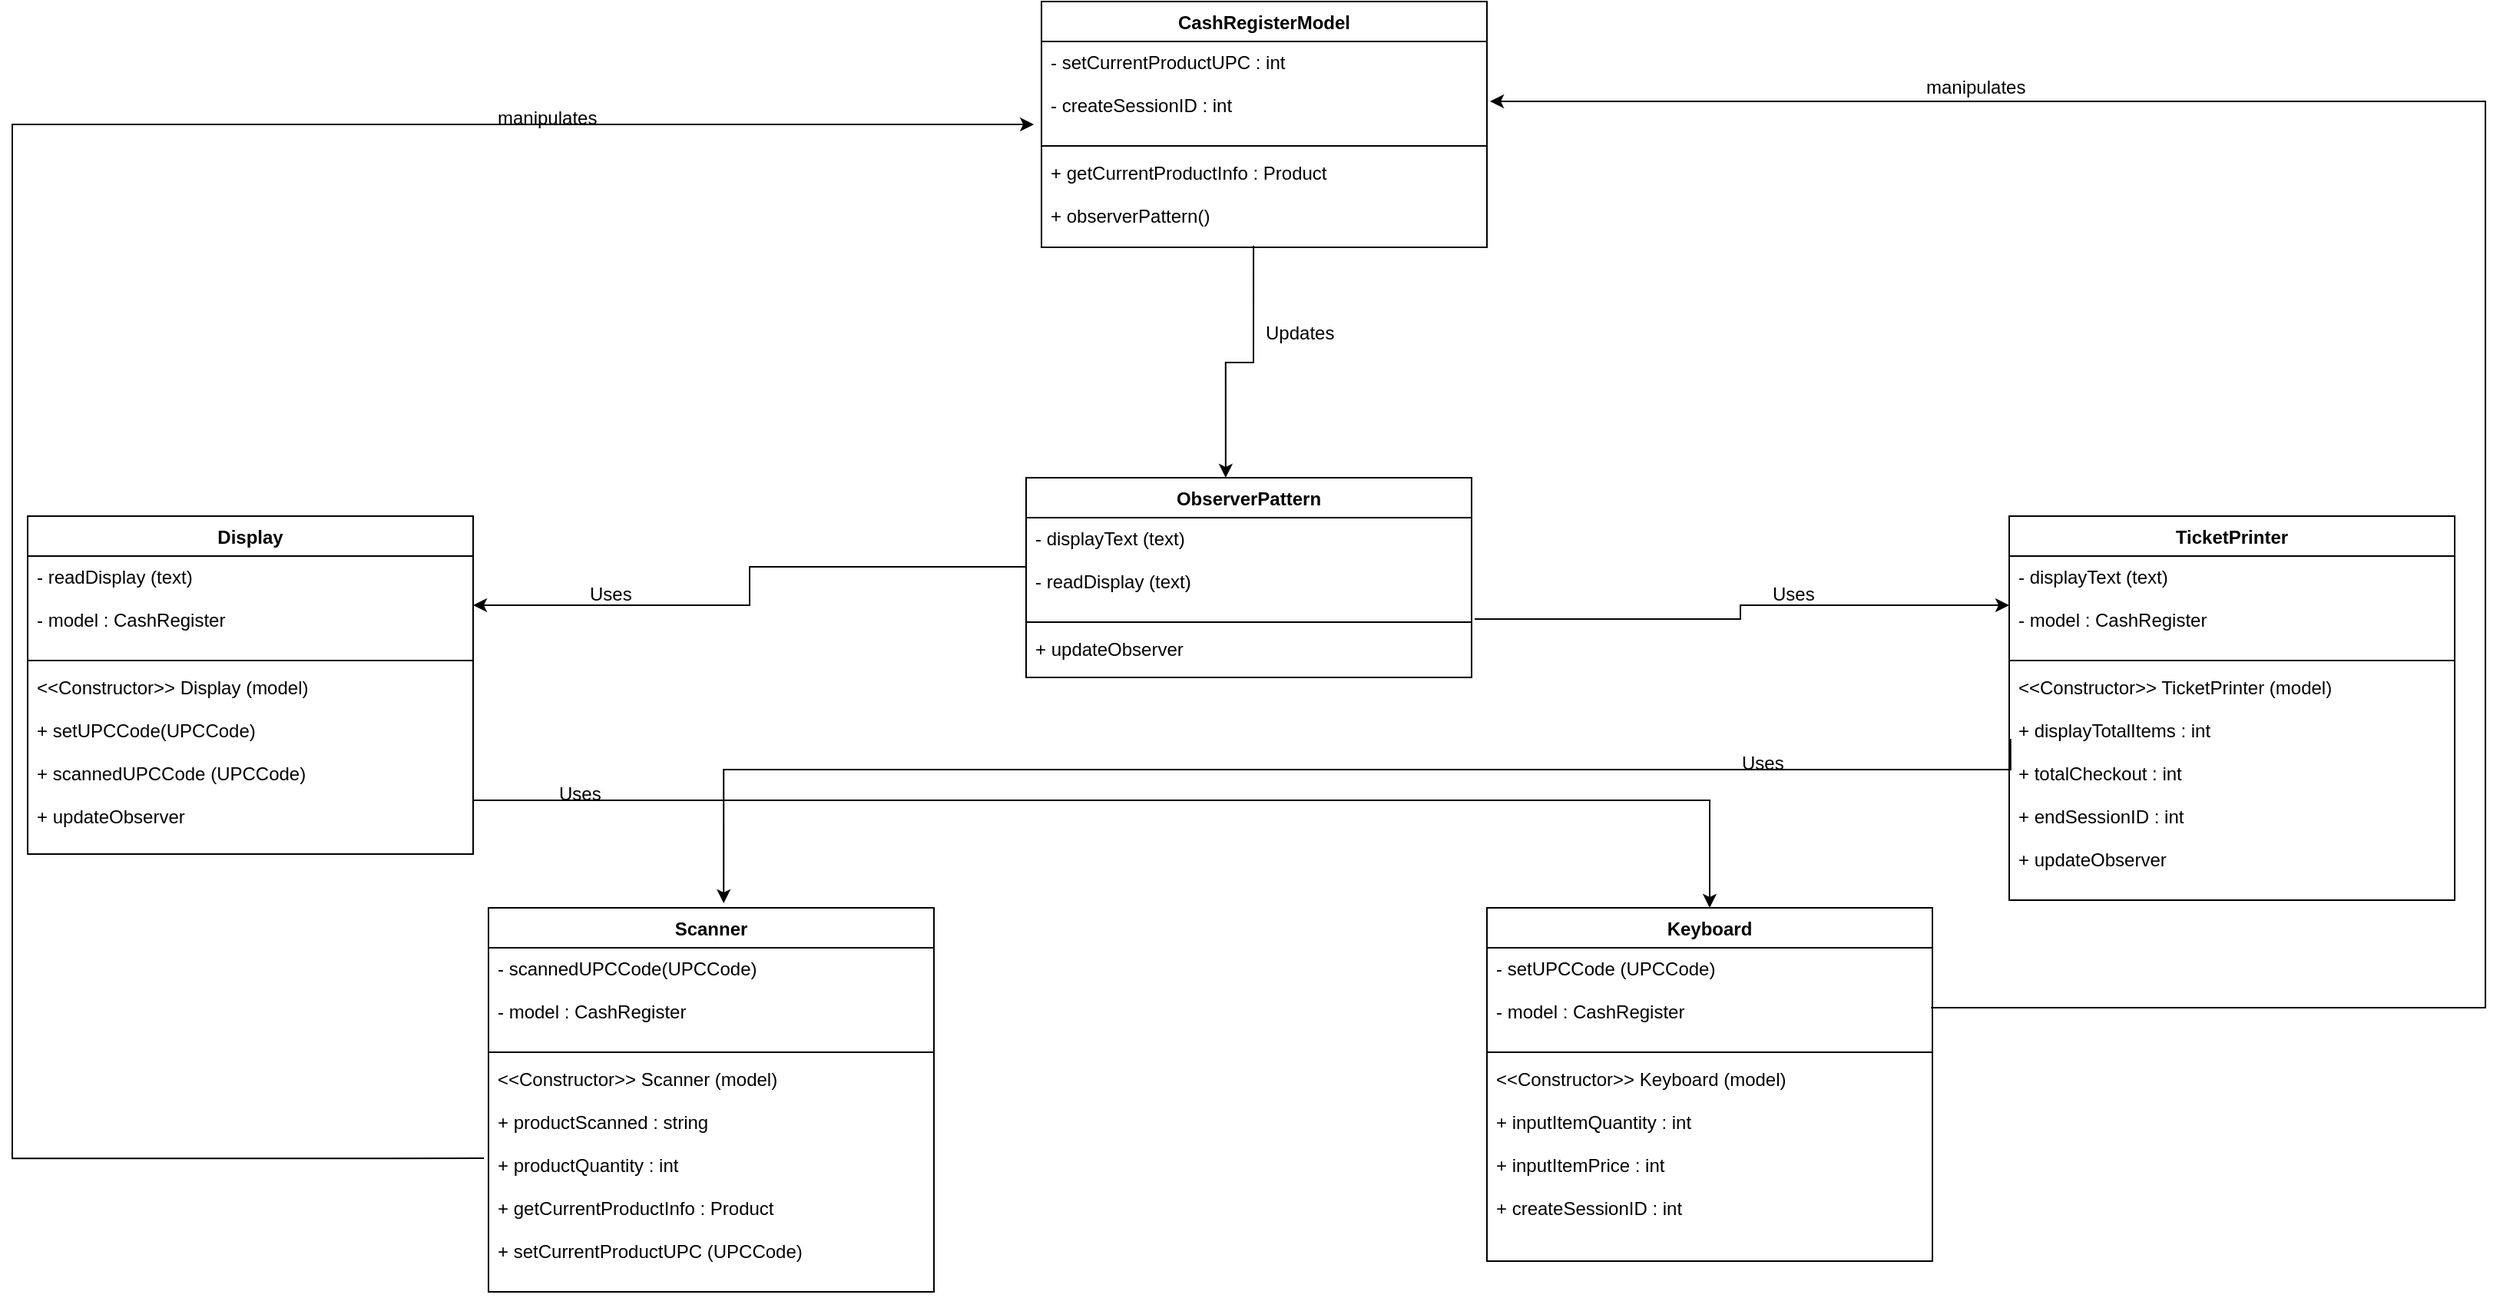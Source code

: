 <mxfile version="15.4.3" type="device"><diagram id="C5RBs43oDa-KdzZeNtuy" name="Page-1"><mxGraphModel dx="2302" dy="1122" grid="1" gridSize="10" guides="1" tooltips="1" connect="1" arrows="1" fold="1" page="1" pageScale="1" pageWidth="827" pageHeight="1169" math="0" shadow="0"><root><mxCell id="WIyWlLk6GJQsqaUBKTNV-0"/><mxCell id="WIyWlLk6GJQsqaUBKTNV-1" parent="WIyWlLk6GJQsqaUBKTNV-0"/><mxCell id="pQvituzcph7t1b5NVukz-0" value="CashRegisterModel" style="swimlane;fontStyle=1;align=center;verticalAlign=top;childLayout=stackLayout;horizontal=1;startSize=26;horizontalStack=0;resizeParent=1;resizeParentMax=0;resizeLast=0;collapsible=1;marginBottom=0;" vertex="1" parent="WIyWlLk6GJQsqaUBKTNV-1"><mxGeometry x="700" y="40" width="290" height="160" as="geometry"/></mxCell><mxCell id="pQvituzcph7t1b5NVukz-1" value="- setCurrentProductUPC : int &#10;&#10;- createSessionID : int " style="text;strokeColor=none;fillColor=none;align=left;verticalAlign=top;spacingLeft=4;spacingRight=4;overflow=hidden;rotatable=0;points=[[0,0.5],[1,0.5]];portConstraint=eastwest;" vertex="1" parent="pQvituzcph7t1b5NVukz-0"><mxGeometry y="26" width="290" height="64" as="geometry"/></mxCell><mxCell id="pQvituzcph7t1b5NVukz-2" value="" style="line;strokeWidth=1;fillColor=none;align=left;verticalAlign=middle;spacingTop=-1;spacingLeft=3;spacingRight=3;rotatable=0;labelPosition=right;points=[];portConstraint=eastwest;" vertex="1" parent="pQvituzcph7t1b5NVukz-0"><mxGeometry y="90" width="290" height="8" as="geometry"/></mxCell><mxCell id="pQvituzcph7t1b5NVukz-3" value="+ getCurrentProductInfo : Product&#10;&#10;+ observerPattern()" style="text;strokeColor=none;fillColor=none;align=left;verticalAlign=top;spacingLeft=4;spacingRight=4;overflow=hidden;rotatable=0;points=[[0,0.5],[1,0.5]];portConstraint=eastwest;" vertex="1" parent="pQvituzcph7t1b5NVukz-0"><mxGeometry y="98" width="290" height="62" as="geometry"/></mxCell><mxCell id="pQvituzcph7t1b5NVukz-4" value="Display" style="swimlane;fontStyle=1;align=center;verticalAlign=top;childLayout=stackLayout;horizontal=1;startSize=26;horizontalStack=0;resizeParent=1;resizeParentMax=0;resizeLast=0;collapsible=1;marginBottom=0;" vertex="1" parent="WIyWlLk6GJQsqaUBKTNV-1"><mxGeometry x="40" y="375" width="290" height="220" as="geometry"/></mxCell><mxCell id="pQvituzcph7t1b5NVukz-5" value="- readDisplay (text)&#10;&#10;- model : CashRegister" style="text;strokeColor=none;fillColor=none;align=left;verticalAlign=top;spacingLeft=4;spacingRight=4;overflow=hidden;rotatable=0;points=[[0,0.5],[1,0.5]];portConstraint=eastwest;" vertex="1" parent="pQvituzcph7t1b5NVukz-4"><mxGeometry y="26" width="290" height="64" as="geometry"/></mxCell><mxCell id="pQvituzcph7t1b5NVukz-6" value="" style="line;strokeWidth=1;fillColor=none;align=left;verticalAlign=middle;spacingTop=-1;spacingLeft=3;spacingRight=3;rotatable=0;labelPosition=right;points=[];portConstraint=eastwest;" vertex="1" parent="pQvituzcph7t1b5NVukz-4"><mxGeometry y="90" width="290" height="8" as="geometry"/></mxCell><mxCell id="pQvituzcph7t1b5NVukz-7" value="&lt;&lt;Constructor&gt;&gt; Display (model)&#10;&#10;+ setUPCCode(UPCCode)&#10;&#10;+ scannedUPCCode (UPCCode)&#10;&#10;+ updateObserver" style="text;strokeColor=none;fillColor=none;align=left;verticalAlign=top;spacingLeft=4;spacingRight=4;overflow=hidden;rotatable=0;points=[[0,0.5],[1,0.5]];portConstraint=eastwest;" vertex="1" parent="pQvituzcph7t1b5NVukz-4"><mxGeometry y="98" width="290" height="122" as="geometry"/></mxCell><mxCell id="pQvituzcph7t1b5NVukz-8" value="TicketPrinter" style="swimlane;fontStyle=1;align=center;verticalAlign=top;childLayout=stackLayout;horizontal=1;startSize=26;horizontalStack=0;resizeParent=1;resizeParentMax=0;resizeLast=0;collapsible=1;marginBottom=0;" vertex="1" parent="WIyWlLk6GJQsqaUBKTNV-1"><mxGeometry x="1330" y="375" width="290" height="250" as="geometry"/></mxCell><mxCell id="pQvituzcph7t1b5NVukz-9" value="- displayText (text)&#10;&#10;- model : CashRegister" style="text;strokeColor=none;fillColor=none;align=left;verticalAlign=top;spacingLeft=4;spacingRight=4;overflow=hidden;rotatable=0;points=[[0,0.5],[1,0.5]];portConstraint=eastwest;" vertex="1" parent="pQvituzcph7t1b5NVukz-8"><mxGeometry y="26" width="290" height="64" as="geometry"/></mxCell><mxCell id="pQvituzcph7t1b5NVukz-10" value="" style="line;strokeWidth=1;fillColor=none;align=left;verticalAlign=middle;spacingTop=-1;spacingLeft=3;spacingRight=3;rotatable=0;labelPosition=right;points=[];portConstraint=eastwest;" vertex="1" parent="pQvituzcph7t1b5NVukz-8"><mxGeometry y="90" width="290" height="8" as="geometry"/></mxCell><mxCell id="pQvituzcph7t1b5NVukz-11" value="&lt;&lt;Constructor&gt;&gt; TicketPrinter (model)&#10;&#10;+ displayTotalItems : int&#10;&#10;+ totalCheckout : int&#10;&#10;+ endSessionID : int&#10;&#10;+ updateObserver &#10;" style="text;strokeColor=none;fillColor=none;align=left;verticalAlign=top;spacingLeft=4;spacingRight=4;overflow=hidden;rotatable=0;points=[[0,0.5],[1,0.5]];portConstraint=eastwest;" vertex="1" parent="pQvituzcph7t1b5NVukz-8"><mxGeometry y="98" width="290" height="152" as="geometry"/></mxCell><mxCell id="pQvituzcph7t1b5NVukz-12" value="Scanner" style="swimlane;fontStyle=1;align=center;verticalAlign=top;childLayout=stackLayout;horizontal=1;startSize=26;horizontalStack=0;resizeParent=1;resizeParentMax=0;resizeLast=0;collapsible=1;marginBottom=0;" vertex="1" parent="WIyWlLk6GJQsqaUBKTNV-1"><mxGeometry x="340" y="630" width="290" height="250" as="geometry"/></mxCell><mxCell id="pQvituzcph7t1b5NVukz-13" value="- scannedUPCCode(UPCCode)&#10;&#10;- model : CashRegister" style="text;strokeColor=none;fillColor=none;align=left;verticalAlign=top;spacingLeft=4;spacingRight=4;overflow=hidden;rotatable=0;points=[[0,0.5],[1,0.5]];portConstraint=eastwest;" vertex="1" parent="pQvituzcph7t1b5NVukz-12"><mxGeometry y="26" width="290" height="64" as="geometry"/></mxCell><mxCell id="pQvituzcph7t1b5NVukz-14" value="" style="line;strokeWidth=1;fillColor=none;align=left;verticalAlign=middle;spacingTop=-1;spacingLeft=3;spacingRight=3;rotatable=0;labelPosition=right;points=[];portConstraint=eastwest;" vertex="1" parent="pQvituzcph7t1b5NVukz-12"><mxGeometry y="90" width="290" height="8" as="geometry"/></mxCell><mxCell id="pQvituzcph7t1b5NVukz-15" value="&lt;&lt;Constructor&gt;&gt; Scanner (model)&#10;&#10;+ productScanned : string&#10;&#10;+ productQuantity : int&#10;&#10;+ getCurrentProductInfo : Product&#10;&#10;+ setCurrentProductUPC (UPCCode)" style="text;strokeColor=none;fillColor=none;align=left;verticalAlign=top;spacingLeft=4;spacingRight=4;overflow=hidden;rotatable=0;points=[[0,0.5],[1,0.5]];portConstraint=eastwest;" vertex="1" parent="pQvituzcph7t1b5NVukz-12"><mxGeometry y="98" width="290" height="152" as="geometry"/></mxCell><mxCell id="pQvituzcph7t1b5NVukz-16" value="Keyboard" style="swimlane;fontStyle=1;align=center;verticalAlign=top;childLayout=stackLayout;horizontal=1;startSize=26;horizontalStack=0;resizeParent=1;resizeParentMax=0;resizeLast=0;collapsible=1;marginBottom=0;" vertex="1" parent="WIyWlLk6GJQsqaUBKTNV-1"><mxGeometry x="990" y="630" width="290" height="230" as="geometry"/></mxCell><mxCell id="pQvituzcph7t1b5NVukz-17" value="- setUPCCode (UPCCode)&#10;&#10;- model : CashRegister" style="text;strokeColor=none;fillColor=none;align=left;verticalAlign=top;spacingLeft=4;spacingRight=4;overflow=hidden;rotatable=0;points=[[0,0.5],[1,0.5]];portConstraint=eastwest;" vertex="1" parent="pQvituzcph7t1b5NVukz-16"><mxGeometry y="26" width="290" height="64" as="geometry"/></mxCell><mxCell id="pQvituzcph7t1b5NVukz-18" value="" style="line;strokeWidth=1;fillColor=none;align=left;verticalAlign=middle;spacingTop=-1;spacingLeft=3;spacingRight=3;rotatable=0;labelPosition=right;points=[];portConstraint=eastwest;" vertex="1" parent="pQvituzcph7t1b5NVukz-16"><mxGeometry y="90" width="290" height="8" as="geometry"/></mxCell><mxCell id="pQvituzcph7t1b5NVukz-19" value="&lt;&lt;Constructor&gt;&gt; Keyboard (model)&#10;&#10;+ inputItemQuantity : int&#10;&#10;+ inputItemPrice : int &#10;&#10;+ createSessionID : int &#10;" style="text;strokeColor=none;fillColor=none;align=left;verticalAlign=top;spacingLeft=4;spacingRight=4;overflow=hidden;rotatable=0;points=[[0,0.5],[1,0.5]];portConstraint=eastwest;" vertex="1" parent="pQvituzcph7t1b5NVukz-16"><mxGeometry y="98" width="290" height="132" as="geometry"/></mxCell><mxCell id="pQvituzcph7t1b5NVukz-20" value="ObserverPattern" style="swimlane;fontStyle=1;align=center;verticalAlign=top;childLayout=stackLayout;horizontal=1;startSize=26;horizontalStack=0;resizeParent=1;resizeParentMax=0;resizeLast=0;collapsible=1;marginBottom=0;" vertex="1" parent="WIyWlLk6GJQsqaUBKTNV-1"><mxGeometry x="690" y="350" width="290" height="130" as="geometry"/></mxCell><mxCell id="pQvituzcph7t1b5NVukz-21" value="- displayText (text)&#10;&#10;- readDisplay (text)" style="text;strokeColor=none;fillColor=none;align=left;verticalAlign=top;spacingLeft=4;spacingRight=4;overflow=hidden;rotatable=0;points=[[0,0.5],[1,0.5]];portConstraint=eastwest;" vertex="1" parent="pQvituzcph7t1b5NVukz-20"><mxGeometry y="26" width="290" height="64" as="geometry"/></mxCell><mxCell id="pQvituzcph7t1b5NVukz-22" value="" style="line;strokeWidth=1;fillColor=none;align=left;verticalAlign=middle;spacingTop=-1;spacingLeft=3;spacingRight=3;rotatable=0;labelPosition=right;points=[];portConstraint=eastwest;" vertex="1" parent="pQvituzcph7t1b5NVukz-20"><mxGeometry y="90" width="290" height="8" as="geometry"/></mxCell><mxCell id="pQvituzcph7t1b5NVukz-23" value="+ updateObserver " style="text;strokeColor=none;fillColor=none;align=left;verticalAlign=top;spacingLeft=4;spacingRight=4;overflow=hidden;rotatable=0;points=[[0,0.5],[1,0.5]];portConstraint=eastwest;" vertex="1" parent="pQvituzcph7t1b5NVukz-20"><mxGeometry y="98" width="290" height="32" as="geometry"/></mxCell><mxCell id="pQvituzcph7t1b5NVukz-28" value="" style="endArrow=classic;html=1;rounded=0;edgeStyle=orthogonalEdgeStyle;exitX=0.476;exitY=0.984;exitDx=0;exitDy=0;exitPerimeter=0;entryX=0.448;entryY=0;entryDx=0;entryDy=0;entryPerimeter=0;" edge="1" parent="WIyWlLk6GJQsqaUBKTNV-1" source="pQvituzcph7t1b5NVukz-3" target="pQvituzcph7t1b5NVukz-20"><mxGeometry width="50" height="50" relative="1" as="geometry"><mxPoint x="820" y="280" as="sourcePoint"/><mxPoint x="870" y="230" as="targetPoint"/></mxGeometry></mxCell><mxCell id="pQvituzcph7t1b5NVukz-26" value="" style="endArrow=classic;html=1;rounded=0;edgeStyle=orthogonalEdgeStyle;exitX=1.007;exitY=1.031;exitDx=0;exitDy=0;exitPerimeter=0;" edge="1" parent="WIyWlLk6GJQsqaUBKTNV-1" source="pQvituzcph7t1b5NVukz-21" target="pQvituzcph7t1b5NVukz-9"><mxGeometry width="50" height="50" relative="1" as="geometry"><mxPoint x="1140" y="320" as="sourcePoint"/><mxPoint x="1190" y="270" as="targetPoint"/></mxGeometry></mxCell><mxCell id="pQvituzcph7t1b5NVukz-31" value="" style="endArrow=classic;html=1;rounded=0;edgeStyle=orthogonalEdgeStyle;exitX=0;exitY=0.5;exitDx=0;exitDy=0;entryX=1;entryY=0.5;entryDx=0;entryDy=0;" edge="1" parent="WIyWlLk6GJQsqaUBKTNV-1" source="pQvituzcph7t1b5NVukz-21" target="pQvituzcph7t1b5NVukz-5"><mxGeometry width="50" height="50" relative="1" as="geometry"><mxPoint x="490" y="330" as="sourcePoint"/><mxPoint x="540" y="280" as="targetPoint"/></mxGeometry></mxCell><mxCell id="pQvituzcph7t1b5NVukz-32" value="" style="endArrow=classic;html=1;rounded=0;edgeStyle=orthogonalEdgeStyle;exitX=1;exitY=0.344;exitDx=0;exitDy=0;exitPerimeter=0;entryX=0.5;entryY=0;entryDx=0;entryDy=0;" edge="1" parent="WIyWlLk6GJQsqaUBKTNV-1" source="pQvituzcph7t1b5NVukz-7" target="pQvituzcph7t1b5NVukz-16"><mxGeometry width="50" height="50" relative="1" as="geometry"><mxPoint x="460" y="525" as="sourcePoint"/><mxPoint x="510" y="475" as="targetPoint"/><Array as="points"><mxPoint x="330" y="560"/><mxPoint x="1135" y="560"/></Array></mxGeometry></mxCell><mxCell id="pQvituzcph7t1b5NVukz-33" value="" style="endArrow=classic;html=1;rounded=0;edgeStyle=orthogonalEdgeStyle;exitX=0.003;exitY=0.309;exitDx=0;exitDy=0;exitPerimeter=0;entryX=0.528;entryY=-0.012;entryDx=0;entryDy=0;entryPerimeter=0;" edge="1" parent="WIyWlLk6GJQsqaUBKTNV-1" source="pQvituzcph7t1b5NVukz-11" target="pQvituzcph7t1b5NVukz-12"><mxGeometry width="50" height="50" relative="1" as="geometry"><mxPoint x="600" y="570" as="sourcePoint"/><mxPoint x="650" y="520" as="targetPoint"/><Array as="points"><mxPoint x="1331" y="540"/><mxPoint x="493" y="540"/></Array></mxGeometry></mxCell><mxCell id="pQvituzcph7t1b5NVukz-34" value="" style="endArrow=classic;html=1;rounded=0;edgeStyle=orthogonalEdgeStyle;exitX=-0.01;exitY=0.428;exitDx=0;exitDy=0;exitPerimeter=0;entryX=-0.017;entryY=0.844;entryDx=0;entryDy=0;entryPerimeter=0;" edge="1" parent="WIyWlLk6GJQsqaUBKTNV-1" source="pQvituzcph7t1b5NVukz-15" target="pQvituzcph7t1b5NVukz-1"><mxGeometry width="50" height="50" relative="1" as="geometry"><mxPoint x="170" y="740" as="sourcePoint"/><mxPoint x="220" y="690" as="targetPoint"/><Array as="points"><mxPoint x="30" y="793"/><mxPoint x="30" y="120"/></Array></mxGeometry></mxCell><mxCell id="pQvituzcph7t1b5NVukz-35" value="" style="endArrow=classic;html=1;rounded=0;edgeStyle=orthogonalEdgeStyle;exitX=0.997;exitY=0.609;exitDx=0;exitDy=0;exitPerimeter=0;entryX=1.007;entryY=0.609;entryDx=0;entryDy=0;entryPerimeter=0;" edge="1" parent="WIyWlLk6GJQsqaUBKTNV-1" source="pQvituzcph7t1b5NVukz-17" target="pQvituzcph7t1b5NVukz-1"><mxGeometry width="50" height="50" relative="1" as="geometry"><mxPoint x="1400" y="800" as="sourcePoint"/><mxPoint x="1450" y="750" as="targetPoint"/><Array as="points"><mxPoint x="1640" y="695"/><mxPoint x="1640" y="105"/></Array></mxGeometry></mxCell><mxCell id="pQvituzcph7t1b5NVukz-36" value="manipulates" style="text;strokeColor=none;fillColor=none;align=left;verticalAlign=middle;spacingLeft=4;spacingRight=4;overflow=hidden;points=[[0,0.5],[1,0.5]];portConstraint=eastwest;rotatable=0;" vertex="1" parent="WIyWlLk6GJQsqaUBKTNV-1"><mxGeometry x="340" y="100" width="80" height="30" as="geometry"/></mxCell><mxCell id="pQvituzcph7t1b5NVukz-37" value="manipulates" style="text;strokeColor=none;fillColor=none;align=left;verticalAlign=middle;spacingLeft=4;spacingRight=4;overflow=hidden;points=[[0,0.5],[1,0.5]];portConstraint=eastwest;rotatable=0;" vertex="1" parent="WIyWlLk6GJQsqaUBKTNV-1"><mxGeometry x="1270" y="80" width="80" height="30" as="geometry"/></mxCell><mxCell id="pQvituzcph7t1b5NVukz-38" value="Updates" style="text;strokeColor=none;fillColor=none;align=left;verticalAlign=middle;spacingLeft=4;spacingRight=4;overflow=hidden;points=[[0,0.5],[1,0.5]];portConstraint=eastwest;rotatable=0;" vertex="1" parent="WIyWlLk6GJQsqaUBKTNV-1"><mxGeometry x="840" y="240" width="80" height="30" as="geometry"/></mxCell><mxCell id="pQvituzcph7t1b5NVukz-39" value="Uses" style="text;strokeColor=none;fillColor=none;align=left;verticalAlign=middle;spacingLeft=4;spacingRight=4;overflow=hidden;points=[[0,0.5],[1,0.5]];portConstraint=eastwest;rotatable=0;" vertex="1" parent="WIyWlLk6GJQsqaUBKTNV-1"><mxGeometry x="1170" y="410" width="80" height="30" as="geometry"/></mxCell><mxCell id="pQvituzcph7t1b5NVukz-40" value="Uses" style="text;strokeColor=none;fillColor=none;align=left;verticalAlign=middle;spacingLeft=4;spacingRight=4;overflow=hidden;points=[[0,0.5],[1,0.5]];portConstraint=eastwest;rotatable=0;" vertex="1" parent="WIyWlLk6GJQsqaUBKTNV-1"><mxGeometry x="400" y="410" width="80" height="30" as="geometry"/></mxCell><mxCell id="pQvituzcph7t1b5NVukz-41" value="Uses" style="text;strokeColor=none;fillColor=none;align=left;verticalAlign=middle;spacingLeft=4;spacingRight=4;overflow=hidden;points=[[0,0.5],[1,0.5]];portConstraint=eastwest;rotatable=0;" vertex="1" parent="WIyWlLk6GJQsqaUBKTNV-1"><mxGeometry x="1150" y="520" width="80" height="30" as="geometry"/></mxCell><mxCell id="pQvituzcph7t1b5NVukz-42" value="Uses" style="text;strokeColor=none;fillColor=none;align=left;verticalAlign=middle;spacingLeft=4;spacingRight=4;overflow=hidden;points=[[0,0.5],[1,0.5]];portConstraint=eastwest;rotatable=0;" vertex="1" parent="WIyWlLk6GJQsqaUBKTNV-1"><mxGeometry x="380" y="540" width="80" height="30" as="geometry"/></mxCell></root></mxGraphModel></diagram></mxfile>